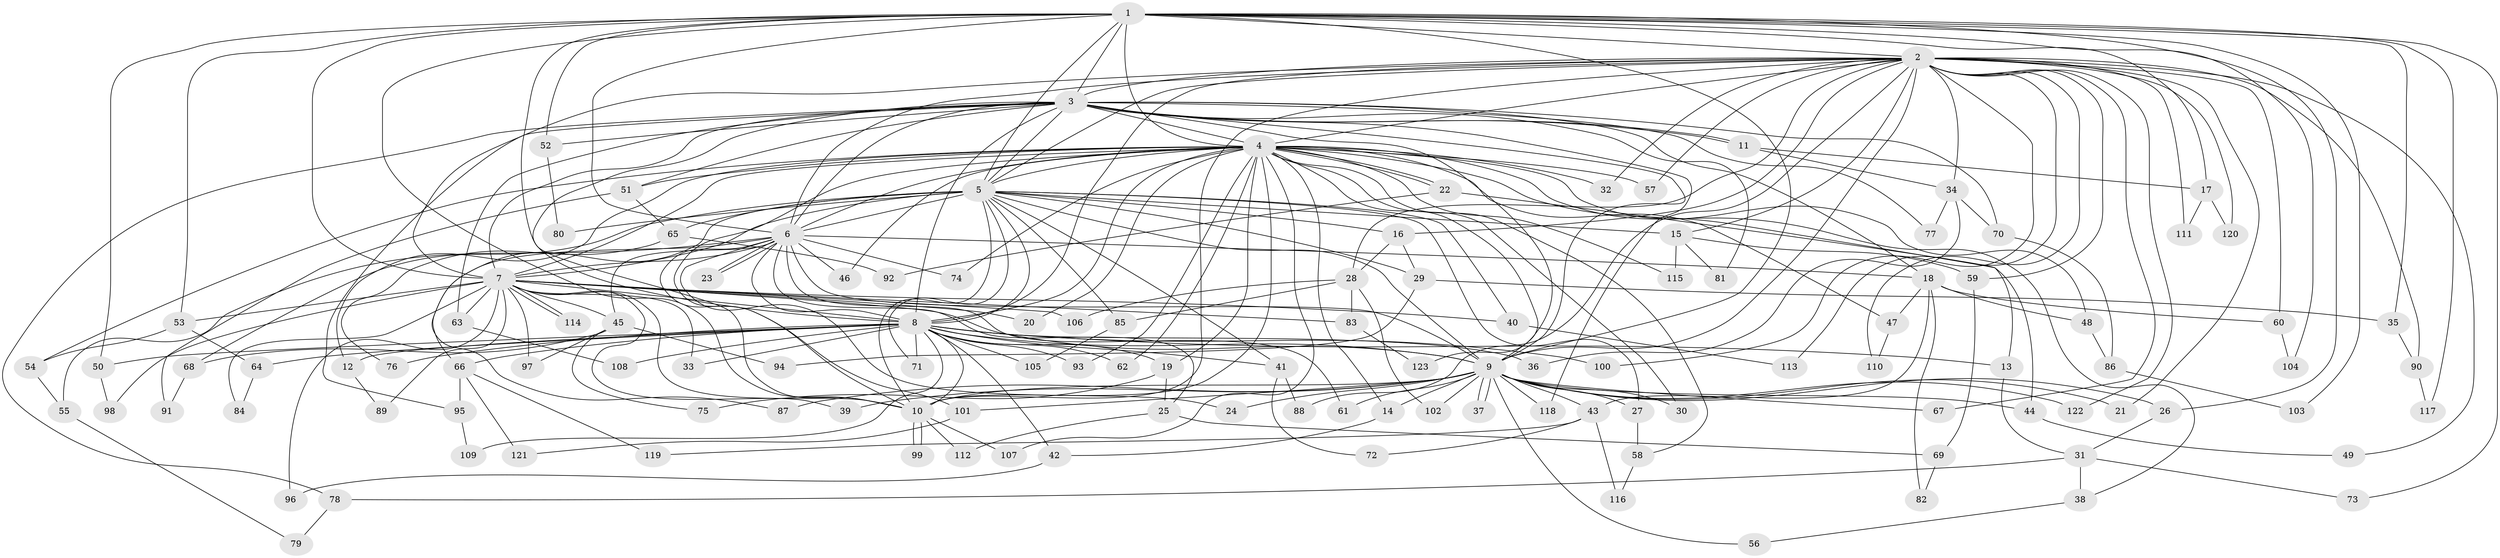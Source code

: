 // Generated by graph-tools (version 1.1) at 2025/49/03/09/25 03:49:34]
// undirected, 123 vertices, 271 edges
graph export_dot {
graph [start="1"]
  node [color=gray90,style=filled];
  1;
  2;
  3;
  4;
  5;
  6;
  7;
  8;
  9;
  10;
  11;
  12;
  13;
  14;
  15;
  16;
  17;
  18;
  19;
  20;
  21;
  22;
  23;
  24;
  25;
  26;
  27;
  28;
  29;
  30;
  31;
  32;
  33;
  34;
  35;
  36;
  37;
  38;
  39;
  40;
  41;
  42;
  43;
  44;
  45;
  46;
  47;
  48;
  49;
  50;
  51;
  52;
  53;
  54;
  55;
  56;
  57;
  58;
  59;
  60;
  61;
  62;
  63;
  64;
  65;
  66;
  67;
  68;
  69;
  70;
  71;
  72;
  73;
  74;
  75;
  76;
  77;
  78;
  79;
  80;
  81;
  82;
  83;
  84;
  85;
  86;
  87;
  88;
  89;
  90;
  91;
  92;
  93;
  94;
  95;
  96;
  97;
  98;
  99;
  100;
  101;
  102;
  103;
  104;
  105;
  106;
  107;
  108;
  109;
  110;
  111;
  112;
  113;
  114;
  115;
  116;
  117;
  118;
  119;
  120;
  121;
  122;
  123;
  1 -- 2;
  1 -- 3;
  1 -- 4;
  1 -- 5;
  1 -- 6;
  1 -- 7;
  1 -- 8;
  1 -- 9;
  1 -- 10;
  1 -- 17;
  1 -- 26;
  1 -- 35;
  1 -- 50;
  1 -- 52;
  1 -- 53;
  1 -- 73;
  1 -- 103;
  1 -- 104;
  1 -- 117;
  2 -- 3;
  2 -- 4;
  2 -- 5;
  2 -- 6;
  2 -- 7;
  2 -- 8;
  2 -- 9;
  2 -- 10;
  2 -- 15;
  2 -- 16;
  2 -- 21;
  2 -- 28;
  2 -- 32;
  2 -- 34;
  2 -- 49;
  2 -- 57;
  2 -- 59;
  2 -- 60;
  2 -- 67;
  2 -- 88;
  2 -- 90;
  2 -- 100;
  2 -- 110;
  2 -- 111;
  2 -- 113;
  2 -- 120;
  2 -- 122;
  3 -- 4;
  3 -- 5;
  3 -- 6;
  3 -- 7;
  3 -- 8;
  3 -- 9;
  3 -- 10;
  3 -- 11;
  3 -- 11;
  3 -- 18;
  3 -- 51;
  3 -- 52;
  3 -- 63;
  3 -- 70;
  3 -- 77;
  3 -- 78;
  3 -- 81;
  3 -- 95;
  3 -- 118;
  3 -- 123;
  4 -- 5;
  4 -- 6;
  4 -- 7;
  4 -- 8;
  4 -- 9;
  4 -- 10;
  4 -- 12;
  4 -- 13;
  4 -- 14;
  4 -- 19;
  4 -- 20;
  4 -- 22;
  4 -- 22;
  4 -- 30;
  4 -- 32;
  4 -- 38;
  4 -- 46;
  4 -- 47;
  4 -- 48;
  4 -- 51;
  4 -- 54;
  4 -- 57;
  4 -- 58;
  4 -- 62;
  4 -- 74;
  4 -- 93;
  4 -- 101;
  4 -- 107;
  4 -- 115;
  5 -- 6;
  5 -- 7;
  5 -- 8;
  5 -- 9;
  5 -- 10;
  5 -- 15;
  5 -- 16;
  5 -- 27;
  5 -- 29;
  5 -- 40;
  5 -- 41;
  5 -- 65;
  5 -- 68;
  5 -- 71;
  5 -- 80;
  5 -- 85;
  5 -- 87;
  6 -- 7;
  6 -- 8;
  6 -- 9;
  6 -- 10;
  6 -- 18;
  6 -- 23;
  6 -- 23;
  6 -- 24;
  6 -- 25;
  6 -- 45;
  6 -- 46;
  6 -- 55;
  6 -- 61;
  6 -- 66;
  6 -- 74;
  7 -- 8;
  7 -- 9;
  7 -- 10;
  7 -- 20;
  7 -- 33;
  7 -- 39;
  7 -- 40;
  7 -- 45;
  7 -- 53;
  7 -- 63;
  7 -- 83;
  7 -- 84;
  7 -- 89;
  7 -- 96;
  7 -- 97;
  7 -- 98;
  7 -- 106;
  7 -- 114;
  7 -- 114;
  8 -- 9;
  8 -- 10;
  8 -- 12;
  8 -- 13;
  8 -- 19;
  8 -- 33;
  8 -- 36;
  8 -- 41;
  8 -- 42;
  8 -- 50;
  8 -- 62;
  8 -- 64;
  8 -- 66;
  8 -- 71;
  8 -- 76;
  8 -- 93;
  8 -- 100;
  8 -- 105;
  8 -- 108;
  8 -- 109;
  9 -- 10;
  9 -- 14;
  9 -- 21;
  9 -- 24;
  9 -- 26;
  9 -- 27;
  9 -- 30;
  9 -- 37;
  9 -- 37;
  9 -- 39;
  9 -- 43;
  9 -- 44;
  9 -- 56;
  9 -- 61;
  9 -- 67;
  9 -- 87;
  9 -- 101;
  9 -- 102;
  9 -- 118;
  9 -- 122;
  10 -- 99;
  10 -- 99;
  10 -- 107;
  10 -- 112;
  11 -- 17;
  11 -- 34;
  12 -- 89;
  13 -- 31;
  14 -- 42;
  15 -- 59;
  15 -- 81;
  15 -- 115;
  16 -- 28;
  16 -- 29;
  17 -- 111;
  17 -- 120;
  18 -- 43;
  18 -- 47;
  18 -- 48;
  18 -- 60;
  18 -- 82;
  19 -- 25;
  19 -- 75;
  22 -- 44;
  22 -- 92;
  25 -- 69;
  25 -- 112;
  26 -- 31;
  27 -- 58;
  28 -- 83;
  28 -- 85;
  28 -- 102;
  28 -- 106;
  29 -- 35;
  29 -- 94;
  31 -- 38;
  31 -- 73;
  31 -- 78;
  34 -- 36;
  34 -- 70;
  34 -- 77;
  35 -- 90;
  38 -- 56;
  40 -- 113;
  41 -- 72;
  41 -- 88;
  42 -- 96;
  43 -- 72;
  43 -- 116;
  43 -- 119;
  44 -- 49;
  45 -- 68;
  45 -- 75;
  45 -- 94;
  45 -- 97;
  47 -- 110;
  48 -- 86;
  50 -- 98;
  51 -- 65;
  51 -- 91;
  52 -- 80;
  53 -- 54;
  53 -- 64;
  54 -- 55;
  55 -- 79;
  58 -- 116;
  59 -- 69;
  60 -- 104;
  63 -- 108;
  64 -- 84;
  65 -- 76;
  65 -- 92;
  66 -- 95;
  66 -- 119;
  66 -- 121;
  68 -- 91;
  69 -- 82;
  70 -- 86;
  78 -- 79;
  83 -- 123;
  85 -- 105;
  86 -- 103;
  90 -- 117;
  95 -- 109;
  101 -- 121;
}
